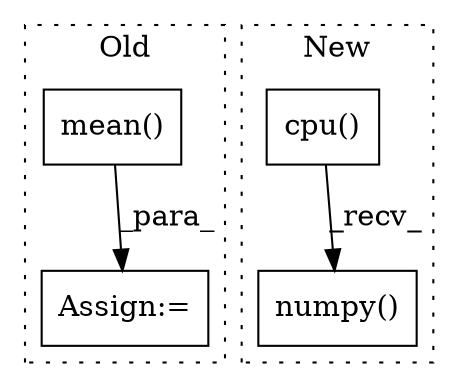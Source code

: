 digraph G {
subgraph cluster0 {
1 [label="mean()" a="75" s="13630" l="10" shape="box"];
4 [label="Assign:=" a="68" s="13627" l="3" shape="box"];
label = "Old";
style="dotted";
}
subgraph cluster1 {
2 [label="cpu()" a="75" s="10347" l="7" shape="box"];
3 [label="numpy()" a="75" s="10347" l="15" shape="box"];
label = "New";
style="dotted";
}
1 -> 4 [label="_para_"];
2 -> 3 [label="_recv_"];
}